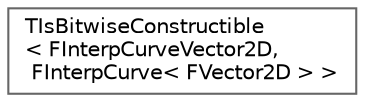 digraph "Graphical Class Hierarchy"
{
 // INTERACTIVE_SVG=YES
 // LATEX_PDF_SIZE
  bgcolor="transparent";
  edge [fontname=Helvetica,fontsize=10,labelfontname=Helvetica,labelfontsize=10];
  node [fontname=Helvetica,fontsize=10,shape=box,height=0.2,width=0.4];
  rankdir="LR";
  Node0 [id="Node000000",label="TIsBitwiseConstructible\l\< FInterpCurveVector2D,\l FInterpCurve\< FVector2D \> \>",height=0.2,width=0.4,color="grey40", fillcolor="white", style="filled",URL="$d3/d35/structTIsBitwiseConstructible_3_01FInterpCurveVector2D_00_01FInterpCurve_3_01FVector2D_01_4_01_4.html",tooltip=" "];
}
